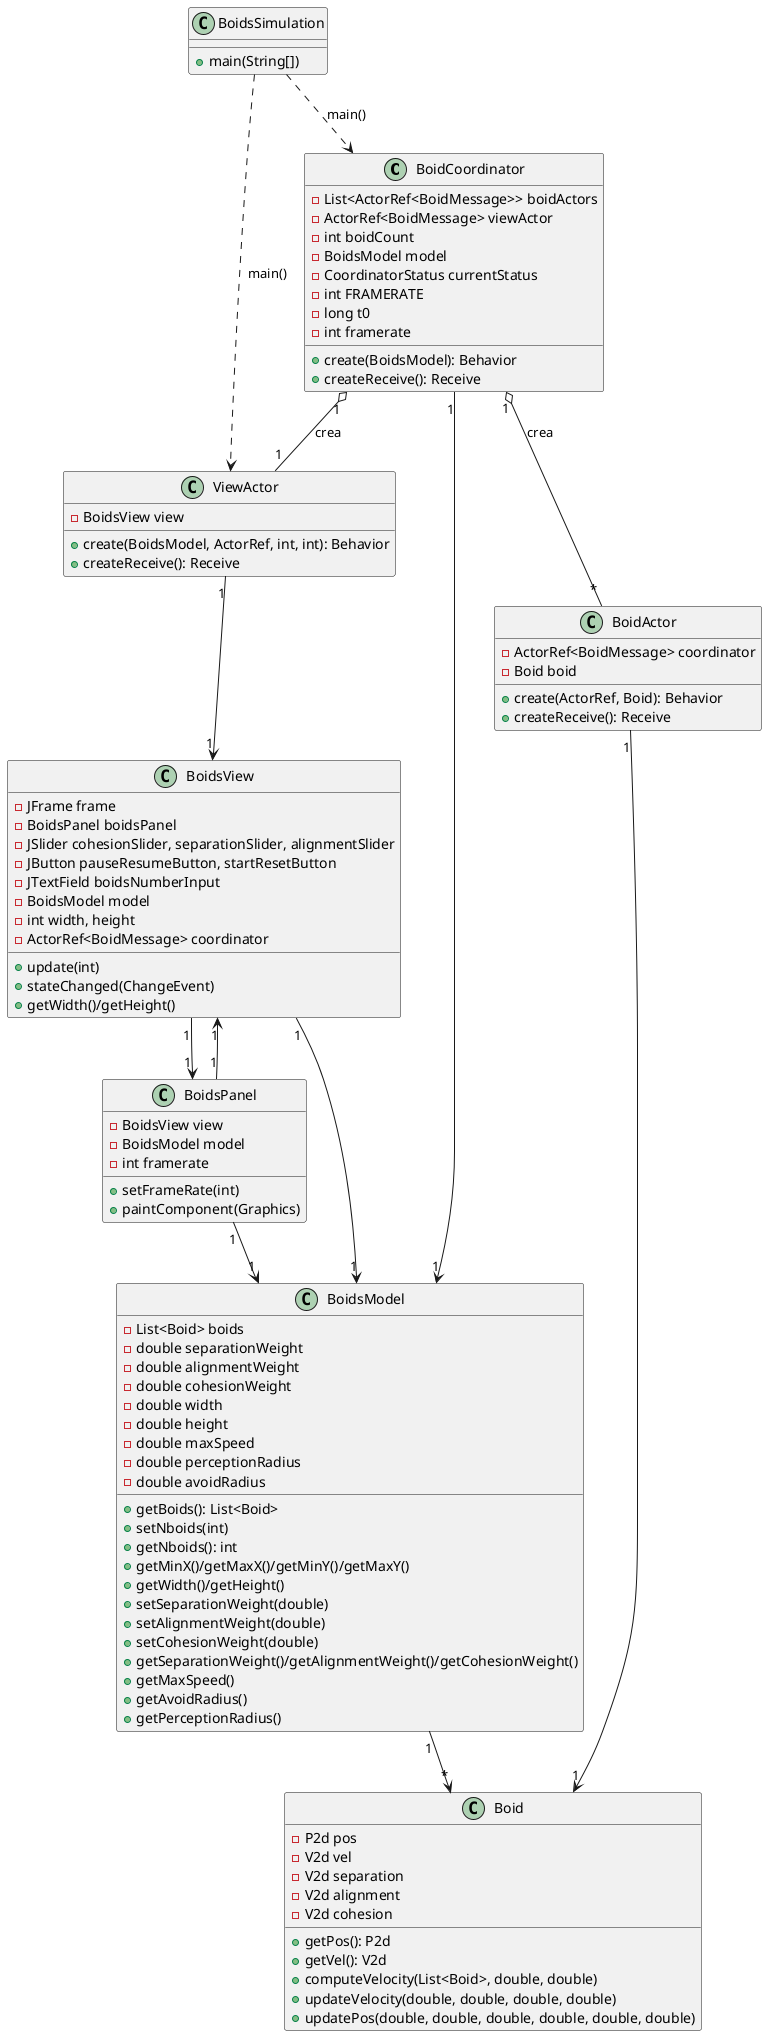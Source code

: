 @startuml

' === Actor System ===



class BoidCoordinator {
    - List<ActorRef<BoidMessage>> boidActors
    - ActorRef<BoidMessage> viewActor
    - int boidCount
    - BoidsModel model
    - CoordinatorStatus currentStatus
    - int FRAMERATE
    - long t0
    - int framerate
    + create(BoidsModel): Behavior
    + createReceive(): Receive
}

class BoidActor {
    - ActorRef<BoidMessage> coordinator
    - Boid boid
    + create(ActorRef, Boid): Behavior
    + createReceive(): Receive
}

class ViewActor {
    - BoidsView view
    + create(BoidsModel, ActorRef, int, int): Behavior
    + createReceive(): Receive
}



class BoidsModel {
    - List<Boid> boids
    - double separationWeight
    - double alignmentWeight
    - double cohesionWeight
    - double width
    - double height
    - double maxSpeed
    - double perceptionRadius
    - double avoidRadius
    + getBoids(): List<Boid>
    + setNboids(int)
    + getNboids(): int
    + getMinX()/getMaxX()/getMinY()/getMaxY()
    + getWidth()/getHeight()
    + setSeparationWeight(double)
    + setAlignmentWeight(double)
    + setCohesionWeight(double)
    + getSeparationWeight()/getAlignmentWeight()/getCohesionWeight()
    + getMaxSpeed()
    + getAvoidRadius()
    + getPerceptionRadius()
}

class Boid {
    - P2d pos
    - V2d vel
    - V2d separation
    - V2d alignment
    - V2d cohesion
    + getPos(): P2d
    + getVel(): V2d
    + computeVelocity(List<Boid>, double, double)
    + updateVelocity(double, double, double, double)
    + updatePos(double, double, double, double, double, double)
}


class BoidsView {
    - JFrame frame
    - BoidsPanel boidsPanel
    - JSlider cohesionSlider, separationSlider, alignmentSlider
    - JButton pauseResumeButton, startResetButton
    - JTextField boidsNumberInput
    - BoidsModel model
    - int width, height
    - ActorRef<BoidMessage> coordinator
    + update(int)
    + stateChanged(ChangeEvent)
    + getWidth()/getHeight()
}

class BoidsPanel {
    - BoidsView view
    - BoidsModel model
    - int framerate
    + setFrameRate(int)
    + paintComponent(Graphics)
}



class BoidsSimulation {
    + main(String[])
}


' === Relazioni tra classi ===
BoidCoordinator "1" o-- "*" BoidActor : crea
BoidCoordinator "1" o-- "1" ViewActor : crea
BoidCoordinator "1" --> "1" BoidsModel
BoidActor "1" --> "1" Boid
ViewActor "1" --> "1" BoidsView
BoidsView "1" --> "1" BoidsPanel
BoidsView "1" --> "1" BoidsModel
BoidsPanel "1" --> "1" BoidsModel
BoidsPanel "1" --> "1" BoidsView
BoidsModel "1" --> "*" Boid

BoidsSimulation ..> BoidCoordinator : main()
BoidsSimulation ..> ViewActor : main()



@enduml